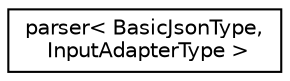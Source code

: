 digraph "Graphical Class Hierarchy"
{
 // LATEX_PDF_SIZE
  edge [fontname="Helvetica",fontsize="10",labelfontname="Helvetica",labelfontsize="10"];
  node [fontname="Helvetica",fontsize="10",shape=record];
  rankdir="LR";
  Node0 [label="parser\< BasicJsonType,\l InputAdapterType \>",height=0.2,width=0.4,color="black", fillcolor="white", style="filled",URL="$classdetail_1_1parser.html",tooltip="syntax analysis"];
}

